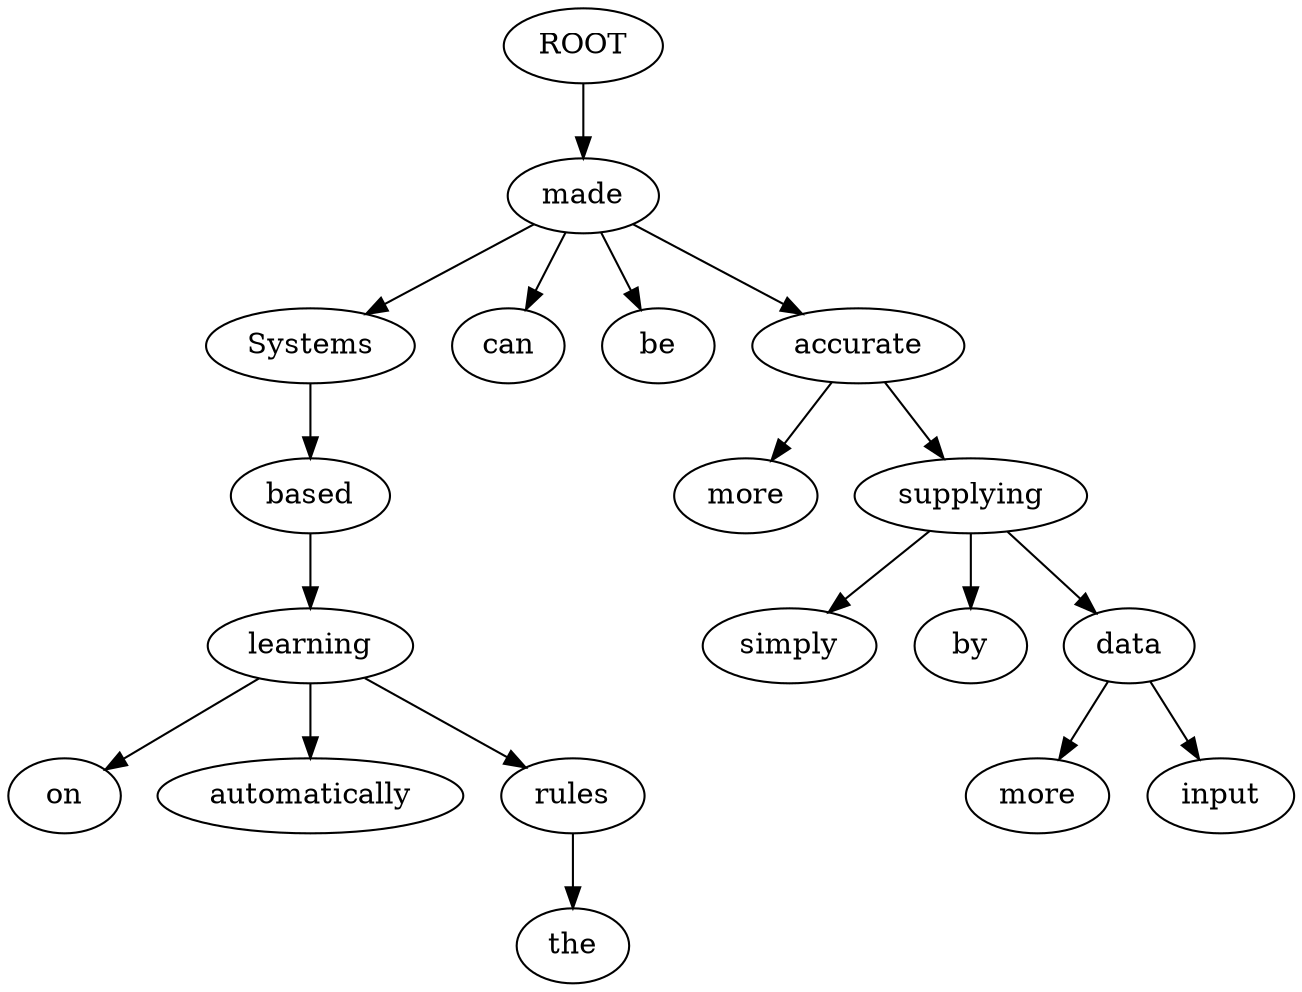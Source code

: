 digraph graph44 {
	node0 [label="ROOT"];
	node1 [label="Systems"];
	node2 [label="based"];
	node3 [label="on"];
	node4 [label="automatically"];
	node5 [label="learning"];
	node6 [label="the"];
	node7 [label="rules"];
	node8 [label="can"];
	node9 [label="be"];
	node10 [label="made"];
	node11 [label="more"];
	node12 [label="accurate"];
	node13 [label="simply"];
	node14 [label="by"];
	node15 [label="supplying"];
	node16 [label="more"];
	node17 [label="input"];
	node18 [label="data"];
	node0 -> node10;
	node10 -> node1;
	node1 -> node2;
	node5 -> node3;
	node5 -> node4;
	node2 -> node5;
	node7 -> node6;
	node5 -> node7;
	node10 -> node8;
	node10 -> node9;
	node12 -> node11;
	node10 -> node12;
	node15 -> node13;
	node15 -> node14;
	node12 -> node15;
	node18 -> node16;
	node18 -> node17;
	node15 -> node18;
}
